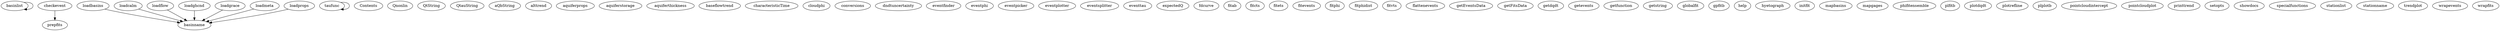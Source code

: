 /* Created by mdot for Matlab */
digraph m2html {
  basinlist -> basinlist;
  checkevent -> prepfits;
  loadbasins -> basinname;
  loadcalm -> basinname;
  loadflow -> basinname;
  loadghcnd -> basinname;
  loadgrace -> basinname;
  loadmeta -> basinname;
  loadprops -> basinname;
  taufunc -> taufunc;

  Contents [URL="Contents.html"];
  Qnonlin [URL="Qnonlin.html"];
  QtString [URL="QtString.html"];
  QtauString [URL="QtauString.html"];
  aQbString [URL="aQbString.html"];
  alttrend [URL="alttrend.html"];
  aquiferprops [URL="aquiferprops.html"];
  aquiferstorage [URL="aquiferstorage.html"];
  aquiferthickness [URL="aquiferthickness.html"];
  baseflowtrend [URL="baseflowtrend.html"];
  basinlist [URL="basinlist.html"];
  basinname [URL="basinname.html"];
  characteristicTime [URL="characteristicTime.html"];
  checkevent [URL="checkevent.html"];
  cloudphi [URL="cloudphi.html"];
  conversions [URL="conversions.html"];
  dndtuncertainty [URL="dndtuncertainty.html"];
  eventfinder [URL="eventfinder.html"];
  eventphi [URL="eventphi.html"];
  eventpicker [URL="eventpicker.html"];
  eventplotter [URL="eventplotter.html"];
  eventsplitter [URL="eventsplitter.html"];
  eventtau [URL="eventtau.html"];
  expectedQ [URL="expectedQ.html"];
  fdcurve [URL="fdcurve.html"];
  fitab [URL="fitab.html"];
  fitcts [URL="fitcts.html"];
  fitets [URL="fitets.html"];
  fitevents [URL="fitevents.html"];
  fitphi [URL="fitphi.html"];
  fitphidist [URL="fitphidist.html"];
  fitvts [URL="fitvts.html"];
  flattenevents [URL="flattenevents.html"];
  getEventsData [URL="getEventsData.html"];
  getFitsData [URL="getFitsData.html"];
  getdqdt [URL="getdqdt.html"];
  getevents [URL="getevents.html"];
  getfunction [URL="getfunction.html"];
  getstring [URL="getstring.html"];
  globalfit [URL="globalfit.html"];
  gpfitb [URL="gpfitb.html"];
  help [URL="help.html"];
  hyetograph [URL="hyetograph.html"];
  initfit [URL="initfit.html"];
  loadbasins [URL="loadbasins.html"];
  loadcalm [URL="loadcalm.html"];
  loadflow [URL="loadflow.html"];
  loadghcnd [URL="loadghcnd.html"];
  loadgrace [URL="loadgrace.html"];
  loadmeta [URL="loadmeta.html"];
  loadprops [URL="loadprops.html"];
  mapbasins [URL="mapbasins.html"];
  mapgages [URL="mapgages.html"];
  phifitensemble [URL="phifitensemble.html"];
  plfitb [URL="plfitb.html"];
  plotdqdt [URL="plotdqdt.html"];
  plotrefline [URL="plotrefline.html"];
  plplotb [URL="plplotb.html"];
  pointcloudintercept [URL="pointcloudintercept.html"];
  pointcloudplot [URL="pointcloudplot.html"];
  prepfits [URL="prepfits.html"];
  printtrend [URL="printtrend.html"];
  setopts [URL="setopts.html"];
  showdocs [URL="showdocs.html"];
  specialfunctions [URL="specialfunctions.html"];
  stationlist [URL="stationlist.html"];
  stationname [URL="stationname.html"];
  taufunc [URL="taufunc.html"];
  trendplot [URL="trendplot.html"];
  wrapevents [URL="wrapevents.html"];
  wrapfits [URL="wrapfits.html"];
}